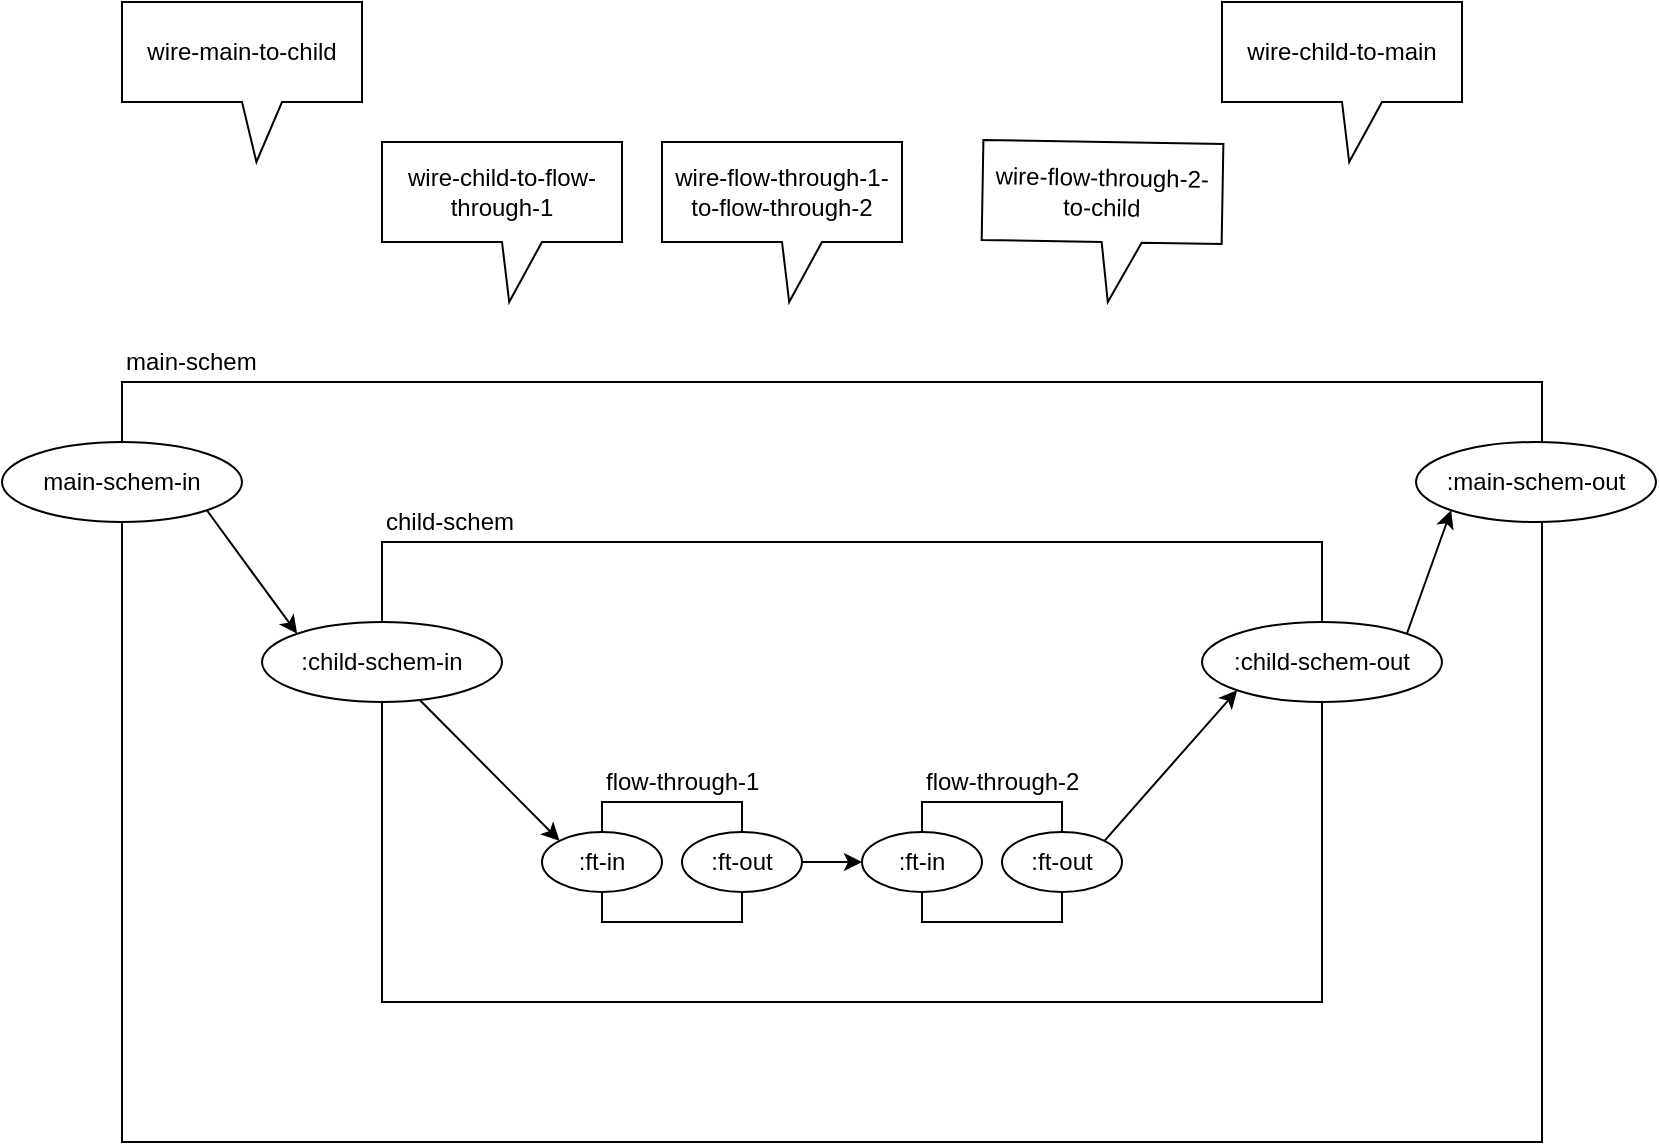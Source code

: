 <mxfile version="12.2.2" type="device" pages="5"><diagram id="jtU3bBcgjTdiKSSMFFyf" name="top level"><mxGraphModel dx="1106" dy="785" grid="1" gridSize="10" guides="1" tooltips="1" connect="1" arrows="1" fold="1" page="1" pageScale="1" pageWidth="827" pageHeight="1169" math="0" shadow="0"><root><mxCell id="0"/><mxCell id="1" parent="0"/><mxCell id="34A3M__8Rm-RpJixuU7T-1" value="" style="rounded=0;whiteSpace=wrap;html=1;" parent="1" vertex="1"><mxGeometry x="110" y="250" width="710" height="380" as="geometry"/></mxCell><mxCell id="34A3M__8Rm-RpJixuU7T-6" value="main-schem-in" style="ellipse;whiteSpace=wrap;html=1;" parent="1" vertex="1"><mxGeometry x="50" y="280" width="120" height="40" as="geometry"/></mxCell><mxCell id="34A3M__8Rm-RpJixuU7T-9" value=":main-schem-out" style="ellipse;whiteSpace=wrap;html=1;" parent="1" vertex="1"><mxGeometry x="757" y="280" width="120" height="40" as="geometry"/></mxCell><mxCell id="34A3M__8Rm-RpJixuU7T-10" value="main-schem" style="text;html=1;resizable=0;points=[];autosize=1;align=left;verticalAlign=top;spacingTop=-4;" parent="1" vertex="1"><mxGeometry x="110" y="230" width="80" height="20" as="geometry"/></mxCell><mxCell id="34A3M__8Rm-RpJixuU7T-11" value="" style="rounded=0;whiteSpace=wrap;html=1;" parent="1" vertex="1"><mxGeometry x="240" y="330" width="470" height="230" as="geometry"/></mxCell><mxCell id="34A3M__8Rm-RpJixuU7T-13" value=":child-schem-in" style="ellipse;whiteSpace=wrap;html=1;" parent="1" vertex="1"><mxGeometry x="180" y="370" width="120" height="40" as="geometry"/></mxCell><mxCell id="34A3M__8Rm-RpJixuU7T-14" value=":child-schem-out" style="ellipse;whiteSpace=wrap;html=1;" parent="1" vertex="1"><mxGeometry x="650" y="370" width="120" height="40" as="geometry"/></mxCell><mxCell id="34A3M__8Rm-RpJixuU7T-15" value="" style="rounded=0;whiteSpace=wrap;html=1;" parent="1" vertex="1"><mxGeometry x="350" y="460" width="70" height="60" as="geometry"/></mxCell><mxCell id="34A3M__8Rm-RpJixuU7T-16" value="child-schem" style="text;html=1;resizable=0;points=[];autosize=1;align=left;verticalAlign=top;spacingTop=-4;" parent="1" vertex="1"><mxGeometry x="240" y="310" width="80" height="20" as="geometry"/></mxCell><mxCell id="34A3M__8Rm-RpJixuU7T-19" value="" style="endArrow=classic;html=1;entryX=0;entryY=0;entryDx=0;entryDy=0;exitX=1;exitY=1;exitDx=0;exitDy=0;" parent="1" source="34A3M__8Rm-RpJixuU7T-6" target="34A3M__8Rm-RpJixuU7T-13" edge="1"><mxGeometry width="50" height="50" relative="1" as="geometry"><mxPoint x="60" y="900" as="sourcePoint"/><mxPoint x="110" y="850" as="targetPoint"/></mxGeometry></mxCell><mxCell id="34A3M__8Rm-RpJixuU7T-20" value="" style="endArrow=classic;html=1;entryX=0;entryY=1;entryDx=0;entryDy=0;exitX=1;exitY=0;exitDx=0;exitDy=0;" parent="1" source="34A3M__8Rm-RpJixuU7T-14" target="34A3M__8Rm-RpJixuU7T-9" edge="1"><mxGeometry width="50" height="50" relative="1" as="geometry"><mxPoint x="60" y="900" as="sourcePoint"/><mxPoint x="110" y="850" as="targetPoint"/></mxGeometry></mxCell><mxCell id="34A3M__8Rm-RpJixuU7T-21" value="flow-through-1" style="text;html=1;resizable=0;points=[];autosize=1;align=left;verticalAlign=top;spacingTop=-4;" parent="1" vertex="1"><mxGeometry x="350" y="440" width="90" height="20" as="geometry"/></mxCell><mxCell id="34A3M__8Rm-RpJixuU7T-22" value=":ft-in" style="ellipse;whiteSpace=wrap;html=1;" parent="1" vertex="1"><mxGeometry x="320" y="475" width="60" height="30" as="geometry"/></mxCell><mxCell id="34A3M__8Rm-RpJixuU7T-38" style="edgeStyle=orthogonalEdgeStyle;rounded=0;orthogonalLoop=1;jettySize=auto;html=1;exitX=1;exitY=0.5;exitDx=0;exitDy=0;" parent="1" source="34A3M__8Rm-RpJixuU7T-23" target="34A3M__8Rm-RpJixuU7T-35" edge="1"><mxGeometry relative="1" as="geometry"/></mxCell><mxCell id="34A3M__8Rm-RpJixuU7T-23" value=":ft-out" style="ellipse;whiteSpace=wrap;html=1;" parent="1" vertex="1"><mxGeometry x="390" y="475" width="60" height="30" as="geometry"/></mxCell><mxCell id="34A3M__8Rm-RpJixuU7T-33" value="" style="rounded=0;whiteSpace=wrap;html=1;" parent="1" vertex="1"><mxGeometry x="510" y="460" width="70" height="60" as="geometry"/></mxCell><mxCell id="34A3M__8Rm-RpJixuU7T-34" value="flow-through-2" style="text;html=1;resizable=0;points=[];autosize=1;align=left;verticalAlign=top;spacingTop=-4;" parent="1" vertex="1"><mxGeometry x="510" y="440" width="90" height="20" as="geometry"/></mxCell><mxCell id="34A3M__8Rm-RpJixuU7T-35" value=":ft-in" style="ellipse;whiteSpace=wrap;html=1;" parent="1" vertex="1"><mxGeometry x="480" y="475" width="60" height="30" as="geometry"/></mxCell><mxCell id="34A3M__8Rm-RpJixuU7T-36" value=":ft-out" style="ellipse;whiteSpace=wrap;html=1;" parent="1" vertex="1"><mxGeometry x="550" y="475" width="60" height="30" as="geometry"/></mxCell><mxCell id="34A3M__8Rm-RpJixuU7T-39" value="" style="endArrow=classic;html=1;entryX=0;entryY=0;entryDx=0;entryDy=0;" parent="1" source="34A3M__8Rm-RpJixuU7T-13" target="34A3M__8Rm-RpJixuU7T-22" edge="1"><mxGeometry width="50" height="50" relative="1" as="geometry"><mxPoint x="60" y="700" as="sourcePoint"/><mxPoint x="110" y="650" as="targetPoint"/></mxGeometry></mxCell><mxCell id="34A3M__8Rm-RpJixuU7T-40" value="" style="endArrow=classic;html=1;entryX=0;entryY=1;entryDx=0;entryDy=0;exitX=1;exitY=0;exitDx=0;exitDy=0;" parent="1" source="34A3M__8Rm-RpJixuU7T-36" target="34A3M__8Rm-RpJixuU7T-14" edge="1"><mxGeometry width="50" height="50" relative="1" as="geometry"><mxPoint x="60" y="700" as="sourcePoint"/><mxPoint x="110" y="650" as="targetPoint"/></mxGeometry></mxCell><mxCell id="34A3M__8Rm-RpJixuU7T-42" value="wire-main-to-child" style="shape=callout;whiteSpace=wrap;html=1;perimeter=calloutPerimeter;rotation=0;position2=0.56;" parent="1" vertex="1"><mxGeometry x="110" y="60" width="120" height="80" as="geometry"/></mxCell><mxCell id="34A3M__8Rm-RpJixuU7T-46" value="wire-child-to-flow-through-1" style="shape=callout;whiteSpace=wrap;html=1;perimeter=calloutPerimeter;rotation=0;position2=0.53;" parent="1" vertex="1"><mxGeometry x="240" y="130" width="120" height="80" as="geometry"/></mxCell><mxCell id="34A3M__8Rm-RpJixuU7T-47" value="wire-flow-through-1-to-flow-through-2" style="shape=callout;whiteSpace=wrap;html=1;perimeter=calloutPerimeter;rotation=0;position2=0.53;" parent="1" vertex="1"><mxGeometry x="380" y="130" width="120" height="80" as="geometry"/></mxCell><mxCell id="34A3M__8Rm-RpJixuU7T-48" value="wire-flow-through-2-to-child" style="shape=callout;whiteSpace=wrap;html=1;perimeter=calloutPerimeter;rotation=1;position2=0.53;" parent="1" vertex="1"><mxGeometry x="540" y="130" width="120" height="80" as="geometry"/></mxCell><mxCell id="34A3M__8Rm-RpJixuU7T-49" value="wire-child-to-main" style="shape=callout;whiteSpace=wrap;html=1;perimeter=calloutPerimeter;rotation=0;position2=0.53;" parent="1" vertex="1"><mxGeometry x="660" y="60" width="120" height="80" as="geometry"/></mxCell></root></mxGraphModel></diagram><diagram id="Ivub4GiT_6J8r8Zcxbiy" name="main-schem"><mxGraphModel dx="1106" dy="785" grid="1" gridSize="10" guides="1" tooltips="1" connect="1" arrows="1" fold="1" page="1" pageScale="1" pageWidth="827" pageHeight="1169" math="0" shadow="0"><root><mxCell id="gU_OaHJwXqiPCMY0sr8r-0"/><mxCell id="gU_OaHJwXqiPCMY0sr8r-1" parent="gU_OaHJwXqiPCMY0sr8r-0"/><mxCell id="gU_OaHJwXqiPCMY0sr8r-2" value="" style="rounded=0;whiteSpace=wrap;html=1;" parent="gU_OaHJwXqiPCMY0sr8r-1" vertex="1"><mxGeometry x="250" y="250" width="340" height="380" as="geometry"/></mxCell><mxCell id="gU_OaHJwXqiPCMY0sr8r-3" value="main-schem-in" style="ellipse;whiteSpace=wrap;html=1;" parent="gU_OaHJwXqiPCMY0sr8r-1" vertex="1"><mxGeometry x="190" y="420" width="120" height="40" as="geometry"/></mxCell><mxCell id="gU_OaHJwXqiPCMY0sr8r-4" value="main-schem-out" style="ellipse;whiteSpace=wrap;html=1;" parent="gU_OaHJwXqiPCMY0sr8r-1" vertex="1"><mxGeometry x="530" y="420" width="120" height="40" as="geometry"/></mxCell><mxCell id="gU_OaHJwXqiPCMY0sr8r-5" value="main-schem" style="text;html=1;resizable=0;points=[];autosize=1;align=left;verticalAlign=top;spacingTop=-4;" parent="gU_OaHJwXqiPCMY0sr8r-1" vertex="1"><mxGeometry x="250" y="230" width="80" height="20" as="geometry"/></mxCell><mxCell id="-CMYy1i7xC1Zo66bmtR1-0" value="Inject" style="ellipse;shape=cloud;whiteSpace=wrap;html=1;" parent="gU_OaHJwXqiPCMY0sr8r-1" vertex="1"><mxGeometry y="400" width="120" height="80" as="geometry"/></mxCell><mxCell id="-CMYy1i7xC1Zo66bmtR1-1" value="Observe" style="ellipse;shape=cloud;whiteSpace=wrap;html=1;" parent="gU_OaHJwXqiPCMY0sr8r-1" vertex="1"><mxGeometry x="710" y="400" width="120" height="80" as="geometry"/></mxCell><mxCell id="-CMYy1i7xC1Zo66bmtR1-2" value="" style="endArrow=classic;html=1;entryX=0;entryY=0.5;entryDx=0;entryDy=0;exitX=0.875;exitY=0.5;exitDx=0;exitDy=0;exitPerimeter=0;dashed=1;" parent="gU_OaHJwXqiPCMY0sr8r-1" source="-CMYy1i7xC1Zo66bmtR1-0" target="gU_OaHJwXqiPCMY0sr8r-3" edge="1"><mxGeometry width="50" height="50" relative="1" as="geometry"><mxPoint x="120" y="440" as="sourcePoint"/><mxPoint x="60" y="650" as="targetPoint"/></mxGeometry></mxCell><mxCell id="-CMYy1i7xC1Zo66bmtR1-3" value="" style="endArrow=classic;html=1;dashed=1;exitX=1;exitY=0.5;exitDx=0;exitDy=0;" parent="gU_OaHJwXqiPCMY0sr8r-1" source="gU_OaHJwXqiPCMY0sr8r-4" edge="1"><mxGeometry width="50" height="50" relative="1" as="geometry"><mxPoint x="673" y="439" as="sourcePoint"/><mxPoint x="720" y="439" as="targetPoint"/></mxGeometry></mxCell></root></mxGraphModel></diagram><diagram name="inside main-schem" id="BIm12GCssa54M7wqimPj"><mxGraphModel dx="1106" dy="785" grid="1" gridSize="10" guides="1" tooltips="1" connect="1" arrows="1" fold="1" page="1" pageScale="1" pageWidth="827" pageHeight="1169" math="0" shadow="0"><root><mxCell id="2jXJngze-3nNrSbVt3WC-0"/><mxCell id="2jXJngze-3nNrSbVt3WC-1" parent="2jXJngze-3nNrSbVt3WC-0"/><mxCell id="2jXJngze-3nNrSbVt3WC-2" value="" style="rounded=0;whiteSpace=wrap;html=1;" parent="2jXJngze-3nNrSbVt3WC-1" vertex="1"><mxGeometry x="310" y="280" width="230" height="230" as="geometry"/></mxCell><mxCell id="2jXJngze-3nNrSbVt3WC-3" value="child-schem-in" style="ellipse;whiteSpace=wrap;html=1;" parent="2jXJngze-3nNrSbVt3WC-1" vertex="1"><mxGeometry x="250" y="370" width="120" height="40" as="geometry"/></mxCell><mxCell id="2jXJngze-3nNrSbVt3WC-10" style="edgeStyle=orthogonalEdgeStyle;rounded=0;orthogonalLoop=1;jettySize=auto;html=1;exitX=1;exitY=0.5;exitDx=0;exitDy=0;entryX=0;entryY=0.5;entryDx=0;entryDy=0;" parent="2jXJngze-3nNrSbVt3WC-1" source="2jXJngze-3nNrSbVt3WC-4" target="2jXJngze-3nNrSbVt3WC-7" edge="1"><mxGeometry relative="1" as="geometry"/></mxCell><mxCell id="2jXJngze-3nNrSbVt3WC-4" value="child-schem-out" style="ellipse;whiteSpace=wrap;html=1;" parent="2jXJngze-3nNrSbVt3WC-1" vertex="1"><mxGeometry x="480" y="370" width="120" height="40" as="geometry"/></mxCell><mxCell id="2jXJngze-3nNrSbVt3WC-5" value="child-schem" style="text;html=1;resizable=0;points=[];autosize=1;align=left;verticalAlign=top;spacingTop=-4;" parent="2jXJngze-3nNrSbVt3WC-1" vertex="1"><mxGeometry x="310" y="260" width="80" height="20" as="geometry"/></mxCell><mxCell id="2jXJngze-3nNrSbVt3WC-7" value="main-schem-in" style="ellipse;whiteSpace=wrap;html=1;" parent="2jXJngze-3nNrSbVt3WC-1" vertex="1"><mxGeometry x="700" y="370" width="120" height="40" as="geometry"/></mxCell><mxCell id="2jXJngze-3nNrSbVt3WC-9" style="edgeStyle=orthogonalEdgeStyle;rounded=0;orthogonalLoop=1;jettySize=auto;html=1;exitX=1;exitY=0.5;exitDx=0;exitDy=0;" parent="2jXJngze-3nNrSbVt3WC-1" source="2jXJngze-3nNrSbVt3WC-8" target="2jXJngze-3nNrSbVt3WC-3" edge="1"><mxGeometry relative="1" as="geometry"/></mxCell><mxCell id="2jXJngze-3nNrSbVt3WC-8" value="main-schem-in" style="ellipse;whiteSpace=wrap;html=1;" parent="2jXJngze-3nNrSbVt3WC-1" vertex="1"><mxGeometry x="10" y="370" width="120" height="40" as="geometry"/></mxCell></root></mxGraphModel></diagram><diagram id="5uxVSoKBXXcZPGR8isEz" name="child-schem"><mxGraphModel dx="1106" dy="785" grid="1" gridSize="10" guides="1" tooltips="1" connect="1" arrows="1" fold="1" page="1" pageScale="1" pageWidth="827" pageHeight="1169" math="0" shadow="0"><root><mxCell id="X5aAYFllsgqkifuXbX6T-0"/><mxCell id="X5aAYFllsgqkifuXbX6T-1" parent="X5aAYFllsgqkifuXbX6T-0"/><mxCell id="X5aAYFllsgqkifuXbX6T-6" value="" style="rounded=0;whiteSpace=wrap;html=1;" parent="X5aAYFllsgqkifuXbX6T-1" vertex="1"><mxGeometry x="240" y="330" width="470" height="230" as="geometry"/></mxCell><mxCell id="X5aAYFllsgqkifuXbX6T-7" value="child-schem-in" style="ellipse;whiteSpace=wrap;html=1;" parent="X5aAYFllsgqkifuXbX6T-1" vertex="1"><mxGeometry x="180" y="370" width="120" height="40" as="geometry"/></mxCell><mxCell id="X5aAYFllsgqkifuXbX6T-8" value="child-schem-out" style="ellipse;whiteSpace=wrap;html=1;" parent="X5aAYFllsgqkifuXbX6T-1" vertex="1"><mxGeometry x="650" y="370" width="120" height="40" as="geometry"/></mxCell><mxCell id="X5aAYFllsgqkifuXbX6T-10" value="child-schem" style="text;html=1;resizable=0;points=[];autosize=1;align=left;verticalAlign=top;spacingTop=-4;" parent="X5aAYFllsgqkifuXbX6T-1" vertex="1"><mxGeometry x="240" y="310" width="80" height="20" as="geometry"/></mxCell></root></mxGraphModel></diagram><diagram id="z4dm_D4ohSfTSECFyKzS" name="inside child-schem"><mxGraphModel dx="1106" dy="785" grid="1" gridSize="10" guides="1" tooltips="1" connect="1" arrows="1" fold="1" page="1" pageScale="1" pageWidth="827" pageHeight="1169" math="0" shadow="0"><root><mxCell id="UIKoRvtV7cmCF-5xRgCY-0"/><mxCell id="UIKoRvtV7cmCF-5xRgCY-1" parent="UIKoRvtV7cmCF-5xRgCY-0"/><mxCell id="UIKoRvtV7cmCF-5xRgCY-7" value="child-schem-in" style="ellipse;whiteSpace=wrap;html=1;" parent="UIKoRvtV7cmCF-5xRgCY-1" vertex="1"><mxGeometry x="40" y="360" width="120" height="40" as="geometry"/></mxCell><mxCell id="UIKoRvtV7cmCF-5xRgCY-8" value="child-schem-out" style="ellipse;whiteSpace=wrap;html=1;" parent="UIKoRvtV7cmCF-5xRgCY-1" vertex="1"><mxGeometry x="680" y="360" width="120" height="40" as="geometry"/></mxCell><mxCell id="UIKoRvtV7cmCF-5xRgCY-9" value="" style="rounded=0;whiteSpace=wrap;html=1;" parent="UIKoRvtV7cmCF-5xRgCY-1" vertex="1"><mxGeometry x="298" y="350" width="70" height="60" as="geometry"/></mxCell><mxCell id="UIKoRvtV7cmCF-5xRgCY-13" value="leaf1" style="text;html=1;resizable=0;points=[];autosize=1;align=left;verticalAlign=top;spacingTop=-4;" parent="UIKoRvtV7cmCF-5xRgCY-1" vertex="1"><mxGeometry x="298" y="330" width="40" height="20" as="geometry"/></mxCell><mxCell id="UIKoRvtV7cmCF-5xRgCY-14" value="leaf1-in" style="ellipse;whiteSpace=wrap;html=1;" parent="UIKoRvtV7cmCF-5xRgCY-1" vertex="1"><mxGeometry x="268" y="365" width="60" height="30" as="geometry"/></mxCell><mxCell id="UIKoRvtV7cmCF-5xRgCY-15" style="edgeStyle=orthogonalEdgeStyle;rounded=0;orthogonalLoop=1;jettySize=auto;html=1;exitX=1;exitY=0.5;exitDx=0;exitDy=0;" parent="UIKoRvtV7cmCF-5xRgCY-1" source="UIKoRvtV7cmCF-5xRgCY-16" target="UIKoRvtV7cmCF-5xRgCY-19" edge="1"><mxGeometry relative="1" as="geometry"/></mxCell><mxCell id="UIKoRvtV7cmCF-5xRgCY-16" value="leaf1-out" style="ellipse;whiteSpace=wrap;html=1;" parent="UIKoRvtV7cmCF-5xRgCY-1" vertex="1"><mxGeometry x="338" y="365" width="60" height="30" as="geometry"/></mxCell><mxCell id="UIKoRvtV7cmCF-5xRgCY-17" value="" style="rounded=0;whiteSpace=wrap;html=1;" parent="UIKoRvtV7cmCF-5xRgCY-1" vertex="1"><mxGeometry x="458" y="350" width="70" height="60" as="geometry"/></mxCell><mxCell id="UIKoRvtV7cmCF-5xRgCY-18" value="leaf2" style="text;html=1;resizable=0;points=[];autosize=1;align=left;verticalAlign=top;spacingTop=-4;" parent="UIKoRvtV7cmCF-5xRgCY-1" vertex="1"><mxGeometry x="458" y="330" width="40" height="20" as="geometry"/></mxCell><mxCell id="UIKoRvtV7cmCF-5xRgCY-19" value="leaf2-in" style="ellipse;whiteSpace=wrap;html=1;" parent="UIKoRvtV7cmCF-5xRgCY-1" vertex="1"><mxGeometry x="428" y="365" width="60" height="30" as="geometry"/></mxCell><mxCell id="UIKoRvtV7cmCF-5xRgCY-20" value="leaf2-out" style="ellipse;whiteSpace=wrap;html=1;" parent="UIKoRvtV7cmCF-5xRgCY-1" vertex="1"><mxGeometry x="498" y="365" width="60" height="30" as="geometry"/></mxCell><mxCell id="UIKoRvtV7cmCF-5xRgCY-21" value="" style="endArrow=classic;html=1;entryX=0;entryY=0.5;entryDx=0;entryDy=0;entryPerimeter=0;exitX=1;exitY=0.5;exitDx=0;exitDy=0;" parent="UIKoRvtV7cmCF-5xRgCY-1" source="UIKoRvtV7cmCF-5xRgCY-7" target="UIKoRvtV7cmCF-5xRgCY-14" edge="1"><mxGeometry width="50" height="50" relative="1" as="geometry"><mxPoint x="60" y="700" as="sourcePoint"/><mxPoint x="110" y="650" as="targetPoint"/></mxGeometry></mxCell><mxCell id="UIKoRvtV7cmCF-5xRgCY-22" value="" style="endArrow=classic;html=1;entryX=0;entryY=0.5;entryDx=0;entryDy=0;exitX=1;exitY=0.5;exitDx=0;exitDy=0;" parent="UIKoRvtV7cmCF-5xRgCY-1" source="UIKoRvtV7cmCF-5xRgCY-20" target="UIKoRvtV7cmCF-5xRgCY-8" edge="1"><mxGeometry width="50" height="50" relative="1" as="geometry"><mxPoint x="60" y="700" as="sourcePoint"/><mxPoint x="110" y="650" as="targetPoint"/></mxGeometry></mxCell></root></mxGraphModel></diagram></mxfile>
